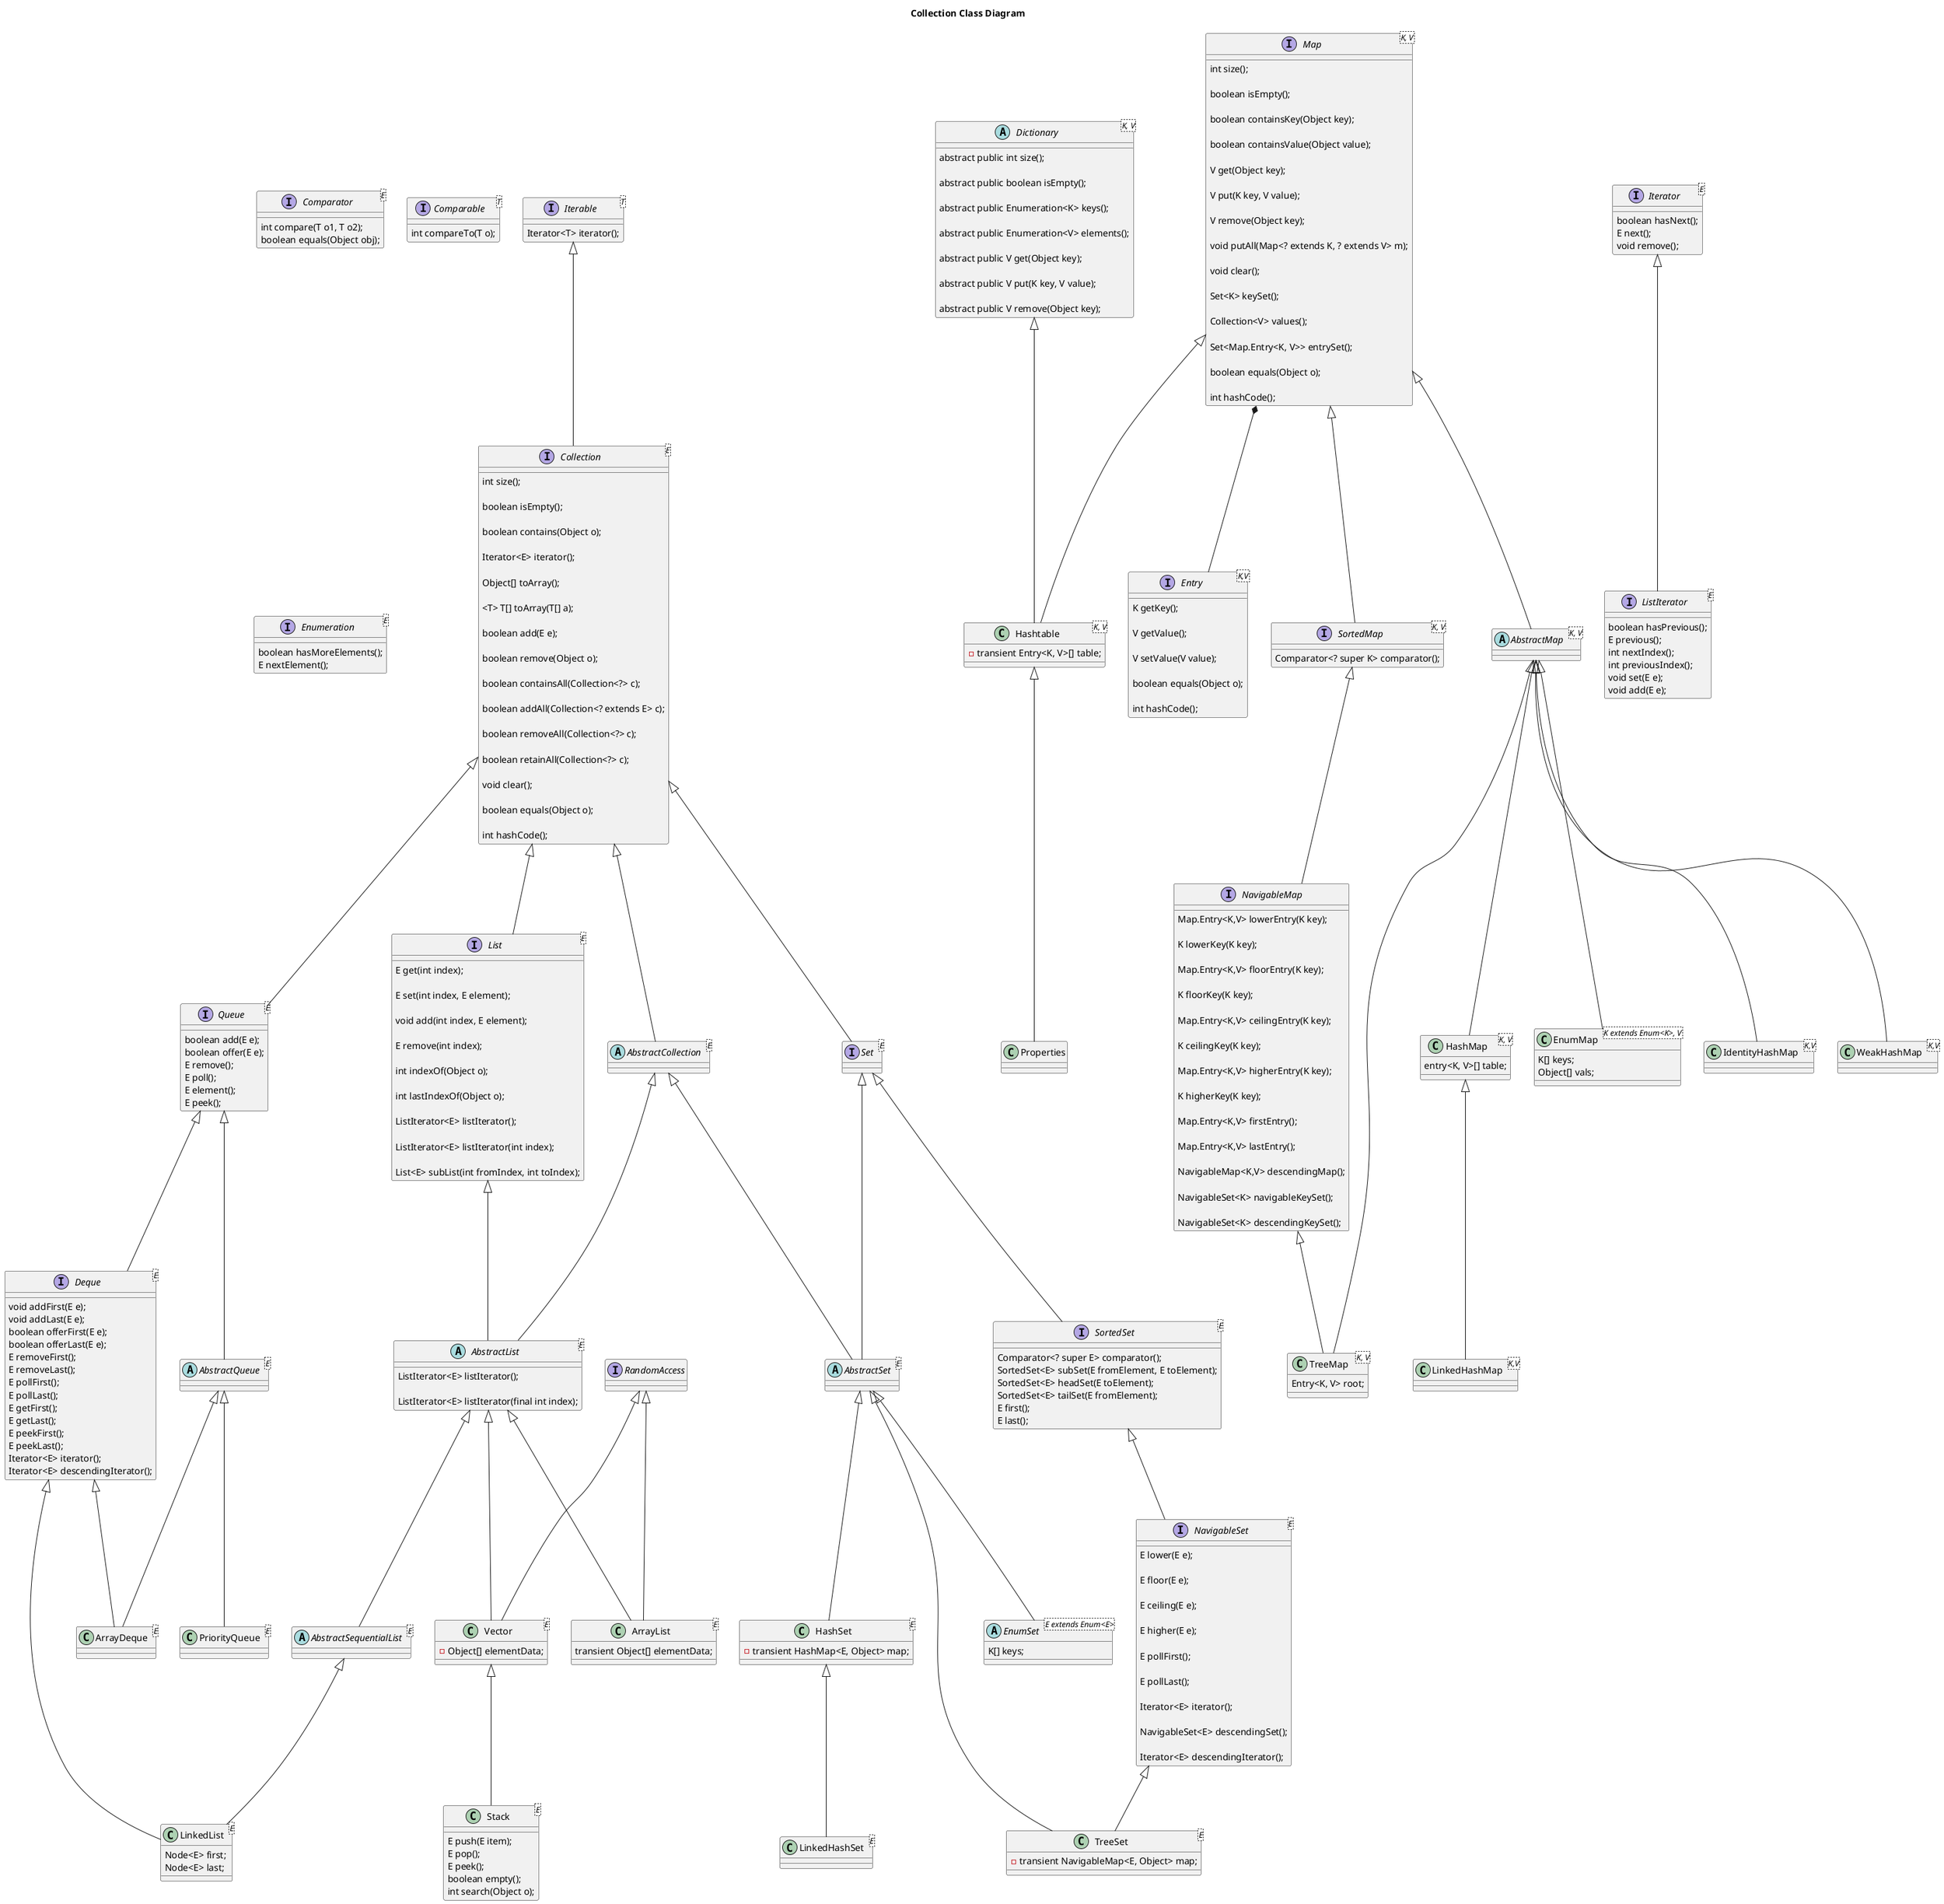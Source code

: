 @startuml

title Collection Class Diagram

interface Iterable<T> {
    Iterator<T> iterator();
}

interface Collection<E>{
    int size();

    boolean isEmpty();

    boolean contains(Object o);

    Iterator<E> iterator();

    Object[] toArray();

    <T> T[] toArray(T[] a);

    boolean add(E e);

    boolean remove(Object o);

    boolean containsAll(Collection<?> c);

    boolean addAll(Collection<? extends E> c);

    boolean removeAll(Collection<?> c);

    boolean retainAll(Collection<?> c);

    void clear();

    boolean equals(Object o);

    int hashCode();
}

abstract class AbstractCollection<E>

interface List<E> {

    E get(int index);

    E set(int index, E element);

    void add(int index, E element);

    E remove(int index);

    int indexOf(Object o);

    int lastIndexOf(Object o);

    ListIterator<E> listIterator();

    ListIterator<E> listIterator(int index);

    List<E> subList(int fromIndex, int toIndex);
}

abstract class AbstractList<E> {
    ListIterator<E> listIterator();

    ListIterator<E> listIterator(final int index);
}

interface RandomAccess

abstract class AbstractSequentialList<E>

class Vector<E> {
    -Object[] elementData;
}

class ArrayList<E> {
    transient Object[] elementData;
}

class LinkedList<E> {
    Node<E> first;
    Node<E> last;
}

interface Queue<E> {
    boolean add(E e);
    boolean offer(E e);
    E remove();
    E poll();
    E element();
    E peek();
}

interface Deque<E> {
    void addFirst(E e);
    void addLast(E e);
    boolean offerFirst(E e);
    boolean offerLast(E e);
    E removeFirst();
    E removeLast();
    E pollFirst();
    E pollLast();
    E getFirst();
    E getLast();
    E peekFirst();
    E peekLast();
    Iterator<E> iterator();
    Iterator<E> descendingIterator();
}

interface Set<E>

abstract class AbstractSet<E>

interface SortedSet<E> {
    Comparator<? super E> comparator();
    SortedSet<E> subSet(E fromElement, E toElement);
    SortedSet<E> headSet(E toElement);
    SortedSet<E> tailSet(E fromElement);
    E first();
    E last();
}

interface Comparator<E> {
    int compare(T o1, T o2);
    boolean equals(Object obj);
}

interface NavigableSet<E> {
    E lower(E e);

    E floor(E e);

    E ceiling(E e);

    E higher(E e);

    E pollFirst();

    E pollLast();

    Iterator<E> iterator();

    NavigableSet<E> descendingSet();

    Iterator<E> descendingIterator();
}

class HashSet<E> {
    -transient HashMap<E, Object> map;
}

class TreeSet<E> {
    -transient NavigableMap<E, Object> map;
}

abstract class Dictionary<K, V> {
    abstract public int size();

    abstract public boolean isEmpty();

    abstract public Enumeration<K> keys();

    abstract public Enumeration<V> elements();

    abstract public V get(Object key);

    abstract public V put(K key, V value);

    abstract public V remove(Object key);
}

interface Map<K, V> {
    int size();

    boolean isEmpty();

    boolean containsKey(Object key);

    boolean containsValue(Object value);

    V get(Object key);

    V put(K key, V value);

    V remove(Object key);

    void putAll(Map<? extends K, ? extends V> m);

    void clear();

    Set<K> keySet();

    Collection<V> values();

    Set<Map.Entry<K, V>> entrySet();

    boolean equals(Object o);

    int hashCode();
}

interface Entry<K,V> {

     K getKey();

     V getValue();

     V setValue(V value);

     boolean equals(Object o);

     int hashCode();
 }

interface SortedMap<K, V> {
    Comparator<? super K> comparator();
}

class Hashtable<K, V> {
    -transient Entry<K, V>[] table;
}

abstract class AbstractMap<K, V>

interface NavigableMap {
    Map.Entry<K,V> lowerEntry(K key);

    K lowerKey(K key);

    Map.Entry<K,V> floorEntry(K key);

    K floorKey(K key);

    Map.Entry<K,V> ceilingEntry(K key);

    K ceilingKey(K key);

    Map.Entry<K,V> higherEntry(K key);

    K higherKey(K key);

    Map.Entry<K,V> firstEntry();

    Map.Entry<K,V> lastEntry();

    NavigableMap<K,V> descendingMap();

    NavigableSet<K> navigableKeySet();

    NavigableSet<K> descendingKeySet();
}

class HashMap<K, V> {
    entry<K, V>[] table;
}

class TreeMap<K, V> {
    Entry<K, V> root;
}

interface Iterator<E> {
    boolean hasNext();
    E next();
    void remove();
}

interface ListIterator<E> {
    boolean hasPrevious();
    E previous();
    int nextIndex();
    int previousIndex();
    void set(E e);
    void add(E e);
}

interface Comparable<T> {
    int compareTo(T o);
}

class Stack<E> {
    E push(E item);
    E pop();
    E peek();
    boolean empty();
    int search(Object o);
}

abstract class AbstractQueue<E>

class ArrayDeque<E>

interface Enumeration<E> {
    boolean hasMoreElements();
    E nextElement();
}

class EnumMap<K extends Enum<K>, V> {
        K[] keys;
        Object[] vals;
}

abstract class EnumSet<E extends Enum<E>> {
        K[] keys;
}

class IdentityHashMap<K,V>

class LinkedHashMap<K,V>

class LinkedHashSet<E>

class PriorityQueue<E>

class Properties

class WeakHashMap<K,V>

Iterable <|-- Collection
Collection <|-- AbstractCollection
Collection <|-- List
Collection <|-- Queue
Queue <|-- Deque
AbstractCollection <|-- AbstractList
List <|-- AbstractList
AbstractList <|-- AbstractSequentialList
AbstractList <|-- Vector
RandomAccess <|-- Vector
Vector <|-- Stack
AbstractList <|-- ArrayList
RandomAccess <|-- ArrayList
AbstractSequentialList <|-- LinkedList
Deque <|-- LinkedList

Collection <|-- Set
AbstractCollection <|-- AbstractSet
Set <|-- AbstractSet
Set <|-- SortedSet
SortedSet <|-- NavigableSet
AbstractSet <|-- HashSet
AbstractSet <|-- TreeSet
NavigableSet <|-- TreeSet

Map *-- Entry
Map <|-- SortedMap
Dictionary <|-- Hashtable
Map <|-- Hashtable
Map <|-- AbstractMap
SortedMap <|-- NavigableMap
AbstractMap <|-- HashMap
AbstractMap <|-- TreeMap
NavigableMap <|-- TreeMap

Iterator <|-- ListIterator

Queue <|-- AbstractQueue
AbstractQueue <|-- ArrayDeque
Deque <|-- ArrayDeque

AbstractMap <|-- EnumMap
AbstractSet <|-- EnumSet
AbstractMap <|-- IdentityHashMap
HashMap <|-- LinkedHashMap
HashSet <|-- LinkedHashSet
AbstractQueue <|-- PriorityQueue
Hashtable <|-- Properties
AbstractMap <|-- WeakHashMap


@enduml